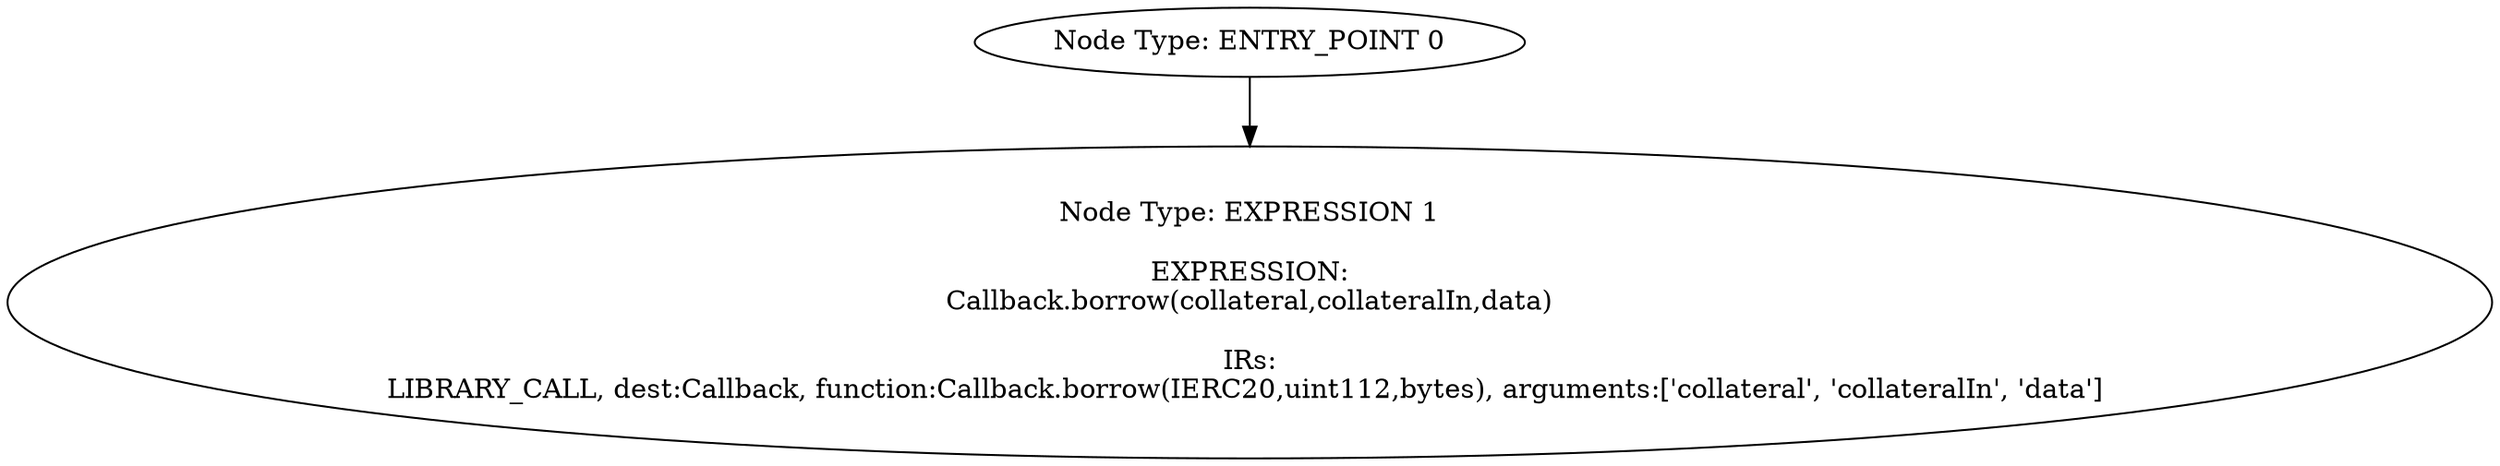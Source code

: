 digraph{
0[label="Node Type: ENTRY_POINT 0
"];
0->1;
1[label="Node Type: EXPRESSION 1

EXPRESSION:
Callback.borrow(collateral,collateralIn,data)

IRs:
LIBRARY_CALL, dest:Callback, function:Callback.borrow(IERC20,uint112,bytes), arguments:['collateral', 'collateralIn', 'data'] "];
}
